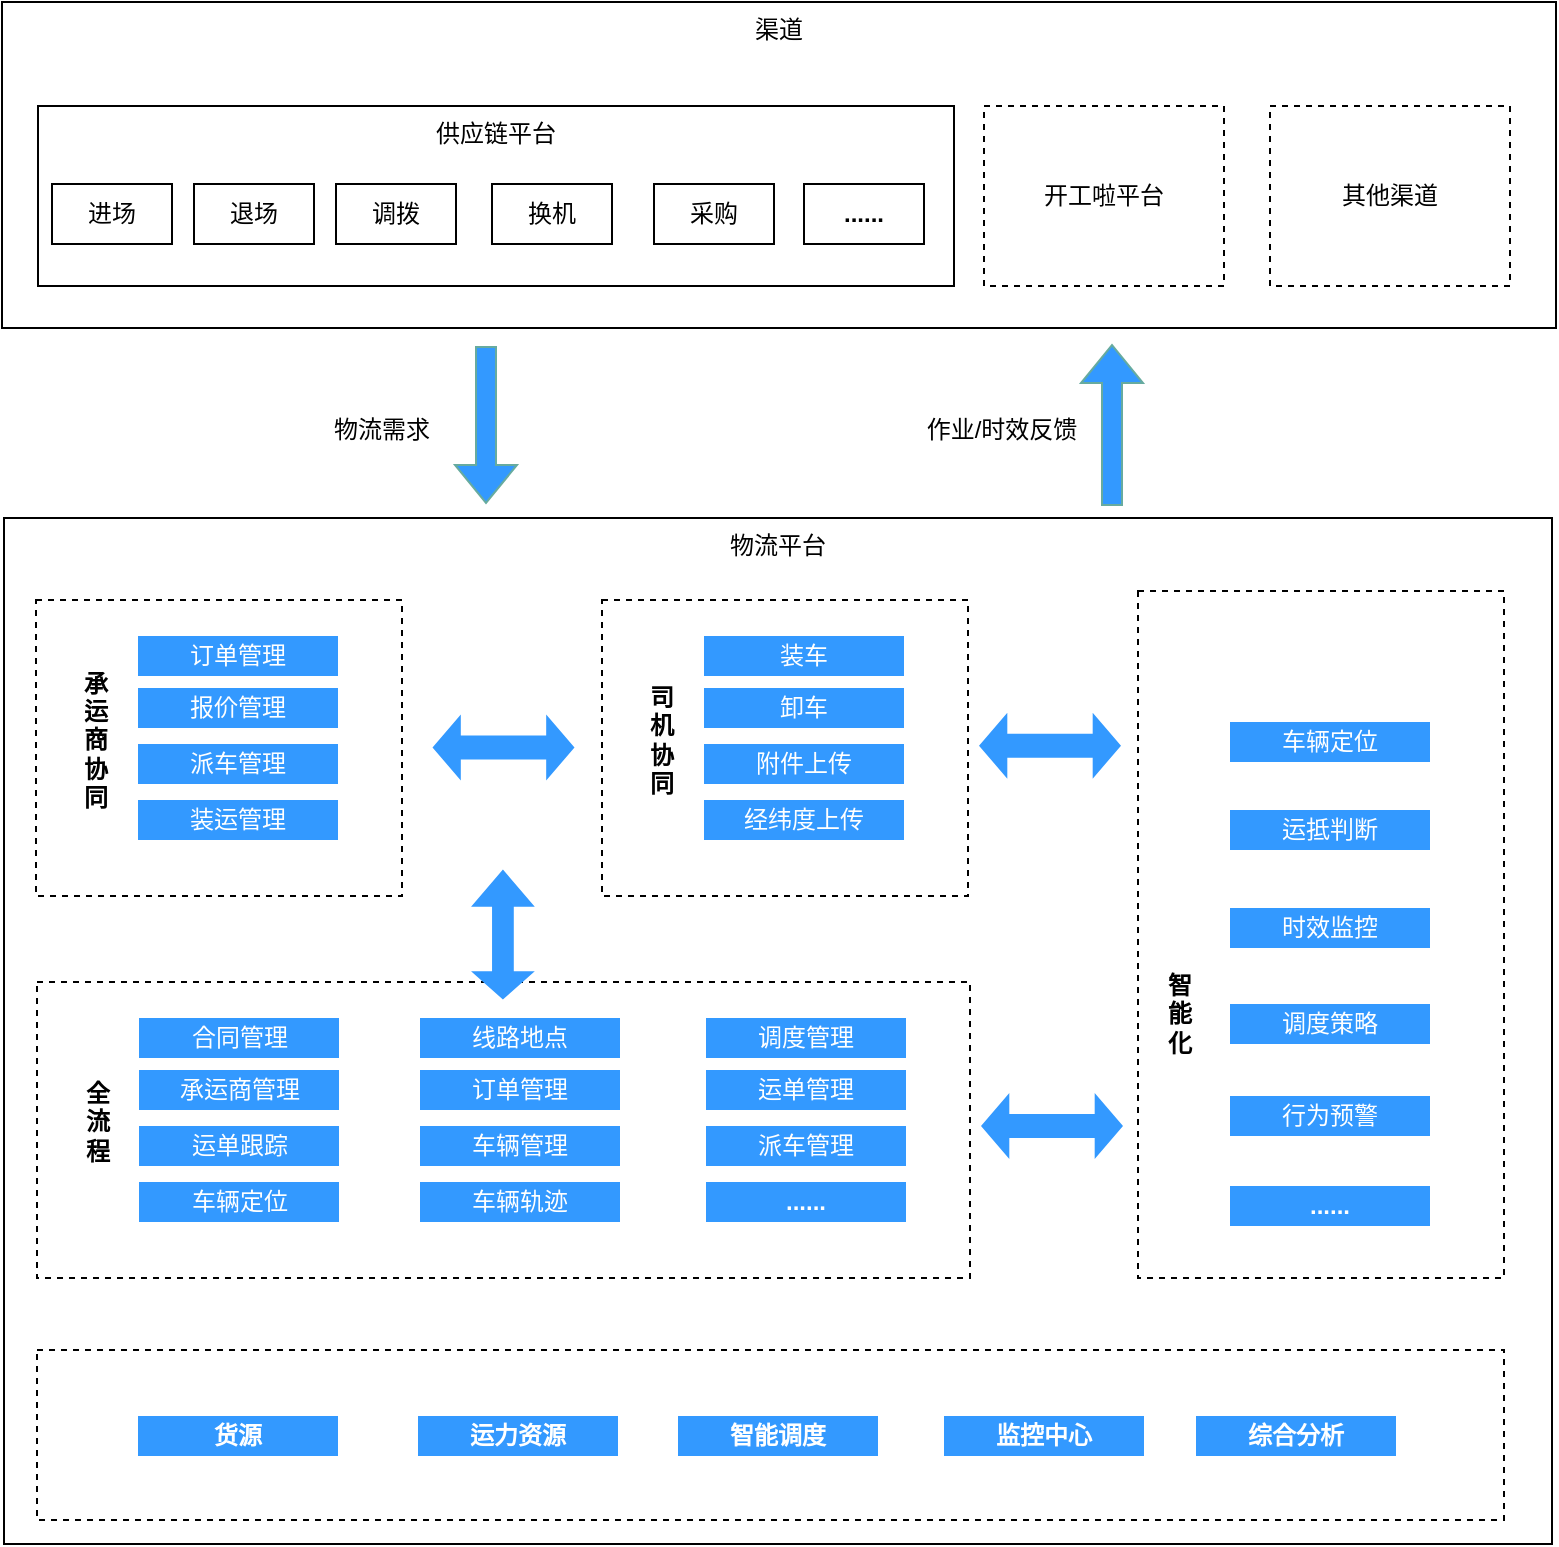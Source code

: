 <mxfile version="20.3.0" type="github" pages="2">
  <diagram id="fTkGCCR2e1lhVUgZ3sJF" name="物流平台">
    <mxGraphModel dx="2188" dy="1225" grid="0" gridSize="10" guides="1" tooltips="1" connect="1" arrows="1" fold="1" page="1" pageScale="1" pageWidth="827" pageHeight="1169" math="0" shadow="0">
      <root>
        <mxCell id="0" />
        <mxCell id="1" parent="0" />
        <mxCell id="E8Ulgeyvn1KL2EQepzeA-101" value="渠道" style="rounded=0;whiteSpace=wrap;html=1;strokeColor=#000000;fillColor=#FFFFFF;verticalAlign=top;" vertex="1" parent="1">
          <mxGeometry x="16" y="16" width="777" height="163" as="geometry" />
        </mxCell>
        <mxCell id="E8Ulgeyvn1KL2EQepzeA-1" value="物流平台" style="rounded=0;whiteSpace=wrap;html=1;align=center;verticalAlign=top;" vertex="1" parent="1">
          <mxGeometry x="17" y="274" width="774" height="513" as="geometry" />
        </mxCell>
        <mxCell id="E8Ulgeyvn1KL2EQepzeA-2" value="" style="rounded=0;whiteSpace=wrap;html=1;dashed=1;" vertex="1" parent="1">
          <mxGeometry x="33" y="315" width="183" height="148" as="geometry" />
        </mxCell>
        <mxCell id="E8Ulgeyvn1KL2EQepzeA-3" value="供应链平台" style="rounded=0;whiteSpace=wrap;html=1;strokeColor=#000000;fillColor=#FFFFFF;verticalAlign=top;" vertex="1" parent="1">
          <mxGeometry x="34" y="68" width="458" height="90" as="geometry" />
        </mxCell>
        <mxCell id="E8Ulgeyvn1KL2EQepzeA-4" value="开工啦平台" style="rounded=0;whiteSpace=wrap;html=1;strokeColor=#000000;fillColor=#FFFFFF;dashed=1;" vertex="1" parent="1">
          <mxGeometry x="507" y="68" width="120" height="90" as="geometry" />
        </mxCell>
        <mxCell id="E8Ulgeyvn1KL2EQepzeA-5" value="其他渠道" style="rounded=0;whiteSpace=wrap;html=1;strokeColor=#000000;fillColor=#FFFFFF;dashed=1;" vertex="1" parent="1">
          <mxGeometry x="650" y="68" width="120" height="90" as="geometry" />
        </mxCell>
        <mxCell id="E8Ulgeyvn1KL2EQepzeA-6" value="进场" style="rounded=0;whiteSpace=wrap;html=1;strokeColor=#000000;fillColor=#FFFFFF;" vertex="1" parent="1">
          <mxGeometry x="41" y="107" width="60" height="30" as="geometry" />
        </mxCell>
        <mxCell id="E8Ulgeyvn1KL2EQepzeA-7" value="退场" style="rounded=0;whiteSpace=wrap;html=1;strokeColor=#000000;fillColor=#FFFFFF;" vertex="1" parent="1">
          <mxGeometry x="112" y="107" width="60" height="30" as="geometry" />
        </mxCell>
        <mxCell id="E8Ulgeyvn1KL2EQepzeA-8" value="调拨" style="rounded=0;whiteSpace=wrap;html=1;strokeColor=#000000;fillColor=#FFFFFF;" vertex="1" parent="1">
          <mxGeometry x="183" y="107" width="60" height="30" as="geometry" />
        </mxCell>
        <mxCell id="E8Ulgeyvn1KL2EQepzeA-9" value="换机" style="rounded=0;whiteSpace=wrap;html=1;strokeColor=#000000;fillColor=#FFFFFF;" vertex="1" parent="1">
          <mxGeometry x="261" y="107" width="60" height="30" as="geometry" />
        </mxCell>
        <mxCell id="E8Ulgeyvn1KL2EQepzeA-10" value="采购" style="rounded=0;whiteSpace=wrap;html=1;strokeColor=#000000;fillColor=#FFFFFF;" vertex="1" parent="1">
          <mxGeometry x="342" y="107" width="60" height="30" as="geometry" />
        </mxCell>
        <mxCell id="E8Ulgeyvn1KL2EQepzeA-11" value="&lt;b&gt;......&lt;/b&gt;" style="rounded=0;whiteSpace=wrap;html=1;strokeColor=#000000;fillColor=#FFFFFF;" vertex="1" parent="1">
          <mxGeometry x="417" y="107" width="60" height="30" as="geometry" />
        </mxCell>
        <mxCell id="E8Ulgeyvn1KL2EQepzeA-12" value="承运商协同" style="rounded=0;whiteSpace=wrap;html=1;strokeColor=none;fillColor=#FFFFFF;fontColor=#000000;fontStyle=1" vertex="1" parent="1">
          <mxGeometry x="51" y="340" width="24" height="89" as="geometry" />
        </mxCell>
        <mxCell id="E8Ulgeyvn1KL2EQepzeA-48" value="订单管理" style="rounded=0;whiteSpace=wrap;html=1;strokeColor=none;fillColor=#3399FF;fontColor=#ffffff;" vertex="1" parent="1">
          <mxGeometry x="84" y="333" width="100" height="20" as="geometry" />
        </mxCell>
        <mxCell id="E8Ulgeyvn1KL2EQepzeA-49" value="报价管理" style="rounded=0;whiteSpace=wrap;html=1;strokeColor=none;fillColor=#3399FF;fontColor=#ffffff;" vertex="1" parent="1">
          <mxGeometry x="84" y="359" width="100" height="20" as="geometry" />
        </mxCell>
        <mxCell id="E8Ulgeyvn1KL2EQepzeA-50" value="派车管理" style="rounded=0;whiteSpace=wrap;html=1;strokeColor=none;fillColor=#3399FF;fontColor=#ffffff;" vertex="1" parent="1">
          <mxGeometry x="84" y="387" width="100" height="20" as="geometry" />
        </mxCell>
        <mxCell id="E8Ulgeyvn1KL2EQepzeA-51" value="装运管理" style="rounded=0;whiteSpace=wrap;html=1;strokeColor=none;fillColor=#3399FF;fontColor=#ffffff;" vertex="1" parent="1">
          <mxGeometry x="84" y="415" width="100" height="20" as="geometry" />
        </mxCell>
        <mxCell id="E8Ulgeyvn1KL2EQepzeA-53" value="" style="rounded=0;whiteSpace=wrap;html=1;dashed=1;" vertex="1" parent="1">
          <mxGeometry x="316" y="315" width="183" height="148" as="geometry" />
        </mxCell>
        <mxCell id="E8Ulgeyvn1KL2EQepzeA-54" value="司机协同" style="rounded=0;whiteSpace=wrap;html=1;strokeColor=none;fillColor=#FFFFFF;fontColor=#000000;fontStyle=1" vertex="1" parent="1">
          <mxGeometry x="334" y="340" width="24" height="89" as="geometry" />
        </mxCell>
        <mxCell id="E8Ulgeyvn1KL2EQepzeA-55" value="装车" style="rounded=0;whiteSpace=wrap;html=1;strokeColor=none;fillColor=#3399FF;fontColor=#ffffff;" vertex="1" parent="1">
          <mxGeometry x="367" y="333" width="100" height="20" as="geometry" />
        </mxCell>
        <mxCell id="E8Ulgeyvn1KL2EQepzeA-56" value="卸车" style="rounded=0;whiteSpace=wrap;html=1;strokeColor=none;fillColor=#3399FF;fontColor=#ffffff;" vertex="1" parent="1">
          <mxGeometry x="367" y="359" width="100" height="20" as="geometry" />
        </mxCell>
        <mxCell id="E8Ulgeyvn1KL2EQepzeA-57" value="附件上传" style="rounded=0;whiteSpace=wrap;html=1;strokeColor=none;fillColor=#3399FF;fontColor=#ffffff;" vertex="1" parent="1">
          <mxGeometry x="367" y="387" width="100" height="20" as="geometry" />
        </mxCell>
        <mxCell id="E8Ulgeyvn1KL2EQepzeA-58" value="经纬度上传" style="rounded=0;whiteSpace=wrap;html=1;strokeColor=none;fillColor=#3399FF;fontColor=#ffffff;" vertex="1" parent="1">
          <mxGeometry x="367" y="415" width="100" height="20" as="geometry" />
        </mxCell>
        <mxCell id="E8Ulgeyvn1KL2EQepzeA-59" value="" style="shape=flexArrow;endArrow=classic;startArrow=classic;html=1;rounded=0;strokeColor=none;fontColor=#000000;fillColor=#3399FF;width=11.905;startSize=4.385;endSize=4.385;" edge="1" parent="1">
          <mxGeometry width="100" height="100" relative="1" as="geometry">
            <mxPoint x="504" y="387.87" as="sourcePoint" />
            <mxPoint x="576" y="387.87" as="targetPoint" />
          </mxGeometry>
        </mxCell>
        <mxCell id="E8Ulgeyvn1KL2EQepzeA-60" value="" style="rounded=0;whiteSpace=wrap;html=1;dashed=1;" vertex="1" parent="1">
          <mxGeometry x="584" y="310.5" width="183" height="343.5" as="geometry" />
        </mxCell>
        <mxCell id="E8Ulgeyvn1KL2EQepzeA-62" value="智能化" style="rounded=0;whiteSpace=wrap;html=1;strokeColor=none;fillColor=#FFFFFF;fontColor=#000000;fontStyle=1" vertex="1" parent="1">
          <mxGeometry x="593" y="477" width="24" height="89" as="geometry" />
        </mxCell>
        <mxCell id="E8Ulgeyvn1KL2EQepzeA-63" value="车辆定位" style="rounded=0;whiteSpace=wrap;html=1;strokeColor=none;fillColor=#3399FF;fontColor=#ffffff;" vertex="1" parent="1">
          <mxGeometry x="630" y="376" width="100" height="20" as="geometry" />
        </mxCell>
        <mxCell id="E8Ulgeyvn1KL2EQepzeA-64" value="运抵判断" style="rounded=0;whiteSpace=wrap;html=1;strokeColor=none;fillColor=#3399FF;fontColor=#ffffff;" vertex="1" parent="1">
          <mxGeometry x="630" y="420" width="100" height="20" as="geometry" />
        </mxCell>
        <mxCell id="E8Ulgeyvn1KL2EQepzeA-65" value="时效监控" style="rounded=0;whiteSpace=wrap;html=1;strokeColor=none;fillColor=#3399FF;fontColor=#ffffff;" vertex="1" parent="1">
          <mxGeometry x="630" y="469" width="100" height="20" as="geometry" />
        </mxCell>
        <mxCell id="E8Ulgeyvn1KL2EQepzeA-66" value="调度策略" style="rounded=0;whiteSpace=wrap;html=1;strokeColor=none;fillColor=#3399FF;fontColor=#ffffff;" vertex="1" parent="1">
          <mxGeometry x="630" y="517" width="100" height="20" as="geometry" />
        </mxCell>
        <mxCell id="E8Ulgeyvn1KL2EQepzeA-67" value="行为预警" style="rounded=0;whiteSpace=wrap;html=1;strokeColor=none;fillColor=#3399FF;fontColor=#ffffff;" vertex="1" parent="1">
          <mxGeometry x="630" y="563" width="100" height="20" as="geometry" />
        </mxCell>
        <mxCell id="E8Ulgeyvn1KL2EQepzeA-68" value="......" style="rounded=0;whiteSpace=wrap;html=1;strokeColor=none;fillColor=#3399FF;fontColor=#ffffff;fontStyle=1" vertex="1" parent="1">
          <mxGeometry x="630" y="608" width="100" height="20" as="geometry" />
        </mxCell>
        <mxCell id="E8Ulgeyvn1KL2EQepzeA-75" value="" style="rounded=0;whiteSpace=wrap;html=1;dashed=1;" vertex="1" parent="1">
          <mxGeometry x="33.5" y="506" width="466.5" height="148" as="geometry" />
        </mxCell>
        <mxCell id="E8Ulgeyvn1KL2EQepzeA-76" value="全流程" style="rounded=0;whiteSpace=wrap;html=1;strokeColor=none;fillColor=#FFFFFF;fontColor=#000000;fontStyle=1" vertex="1" parent="1">
          <mxGeometry x="51.5" y="531" width="24" height="89" as="geometry" />
        </mxCell>
        <mxCell id="E8Ulgeyvn1KL2EQepzeA-77" value="合同管理" style="rounded=0;whiteSpace=wrap;html=1;strokeColor=none;fillColor=#3399FF;fontColor=#ffffff;" vertex="1" parent="1">
          <mxGeometry x="84.5" y="524" width="100" height="20" as="geometry" />
        </mxCell>
        <mxCell id="E8Ulgeyvn1KL2EQepzeA-78" value="承运商管理" style="rounded=0;whiteSpace=wrap;html=1;strokeColor=none;fillColor=#3399FF;fontColor=#ffffff;" vertex="1" parent="1">
          <mxGeometry x="84.5" y="550" width="100" height="20" as="geometry" />
        </mxCell>
        <mxCell id="E8Ulgeyvn1KL2EQepzeA-79" value="运单跟踪" style="rounded=0;whiteSpace=wrap;html=1;strokeColor=none;fillColor=#3399FF;fontColor=#ffffff;" vertex="1" parent="1">
          <mxGeometry x="84.5" y="578" width="100" height="20" as="geometry" />
        </mxCell>
        <mxCell id="E8Ulgeyvn1KL2EQepzeA-80" value="车辆定位" style="rounded=0;whiteSpace=wrap;html=1;strokeColor=none;fillColor=#3399FF;fontColor=#ffffff;" vertex="1" parent="1">
          <mxGeometry x="84.5" y="606" width="100" height="20" as="geometry" />
        </mxCell>
        <mxCell id="E8Ulgeyvn1KL2EQepzeA-81" value="" style="shape=flexArrow;endArrow=classic;startArrow=classic;html=1;rounded=0;strokeColor=none;fontColor=#000000;fillColor=#3399FF;width=11.905;startSize=4.385;endSize=4.385;" edge="1" parent="1">
          <mxGeometry width="100" height="100" relative="1" as="geometry">
            <mxPoint x="505" y="578.0" as="sourcePoint" />
            <mxPoint x="577" y="578.0" as="targetPoint" />
          </mxGeometry>
        </mxCell>
        <mxCell id="E8Ulgeyvn1KL2EQepzeA-82" value="" style="shape=flexArrow;endArrow=classic;startArrow=classic;html=1;rounded=0;strokeColor=none;fontColor=#000000;fillColor=#3399FF;width=10.872;startSize=5.868;endSize=4.385;" edge="1" parent="1">
          <mxGeometry width="100" height="100" relative="1" as="geometry">
            <mxPoint x="266.46" y="449.25" as="sourcePoint" />
            <mxPoint x="266.46" y="515.25" as="targetPoint" />
          </mxGeometry>
        </mxCell>
        <mxCell id="E8Ulgeyvn1KL2EQepzeA-83" value="" style="shape=flexArrow;endArrow=classic;startArrow=classic;html=1;rounded=0;strokeColor=none;fontColor=#000000;fillColor=#3399FF;width=11.905;startSize=4.385;endSize=4.385;" edge="1" parent="1">
          <mxGeometry width="100" height="100" relative="1" as="geometry">
            <mxPoint x="230.75" y="388.76" as="sourcePoint" />
            <mxPoint x="302.75" y="388.76" as="targetPoint" />
          </mxGeometry>
        </mxCell>
        <mxCell id="E8Ulgeyvn1KL2EQepzeA-84" value="车辆轨迹" style="rounded=0;whiteSpace=wrap;html=1;strokeColor=none;fillColor=#3399FF;fontColor=#ffffff;" vertex="1" parent="1">
          <mxGeometry x="225" y="606" width="100" height="20" as="geometry" />
        </mxCell>
        <mxCell id="E8Ulgeyvn1KL2EQepzeA-85" value="车辆管理" style="rounded=0;whiteSpace=wrap;html=1;strokeColor=none;fillColor=#3399FF;fontColor=#ffffff;" vertex="1" parent="1">
          <mxGeometry x="225" y="578" width="100" height="20" as="geometry" />
        </mxCell>
        <mxCell id="E8Ulgeyvn1KL2EQepzeA-86" value="订单管理" style="rounded=0;whiteSpace=wrap;html=1;strokeColor=none;fillColor=#3399FF;fontColor=#ffffff;" vertex="1" parent="1">
          <mxGeometry x="225" y="550" width="100" height="20" as="geometry" />
        </mxCell>
        <mxCell id="E8Ulgeyvn1KL2EQepzeA-87" value="线路地点" style="rounded=0;whiteSpace=wrap;html=1;strokeColor=none;fillColor=#3399FF;fontColor=#ffffff;" vertex="1" parent="1">
          <mxGeometry x="225" y="524" width="100" height="20" as="geometry" />
        </mxCell>
        <mxCell id="E8Ulgeyvn1KL2EQepzeA-88" value="调度管理" style="rounded=0;whiteSpace=wrap;html=1;strokeColor=none;fillColor=#3399FF;fontColor=#ffffff;" vertex="1" parent="1">
          <mxGeometry x="368" y="524" width="100" height="20" as="geometry" />
        </mxCell>
        <mxCell id="E8Ulgeyvn1KL2EQepzeA-89" value="运单管理" style="rounded=0;whiteSpace=wrap;html=1;strokeColor=none;fillColor=#3399FF;fontColor=#ffffff;" vertex="1" parent="1">
          <mxGeometry x="368" y="550" width="100" height="20" as="geometry" />
        </mxCell>
        <mxCell id="E8Ulgeyvn1KL2EQepzeA-90" value="派车管理" style="rounded=0;whiteSpace=wrap;html=1;strokeColor=none;fillColor=#3399FF;fontColor=#ffffff;" vertex="1" parent="1">
          <mxGeometry x="368" y="578" width="100" height="20" as="geometry" />
        </mxCell>
        <mxCell id="E8Ulgeyvn1KL2EQepzeA-91" value="......" style="rounded=0;whiteSpace=wrap;html=1;strokeColor=none;fillColor=#3399FF;fontColor=#ffffff;fontStyle=1" vertex="1" parent="1">
          <mxGeometry x="368" y="606" width="100" height="20" as="geometry" />
        </mxCell>
        <mxCell id="E8Ulgeyvn1KL2EQepzeA-92" value="" style="rounded=0;whiteSpace=wrap;html=1;dashed=1;" vertex="1" parent="1">
          <mxGeometry x="33.5" y="690" width="733.5" height="85" as="geometry" />
        </mxCell>
        <mxCell id="E8Ulgeyvn1KL2EQepzeA-93" value="货源" style="rounded=0;whiteSpace=wrap;html=1;strokeColor=none;fillColor=#3399FF;fontColor=#ffffff;fontStyle=1" vertex="1" parent="1">
          <mxGeometry x="84" y="723" width="100" height="20" as="geometry" />
        </mxCell>
        <mxCell id="E8Ulgeyvn1KL2EQepzeA-94" value="运力资源" style="rounded=0;whiteSpace=wrap;html=1;strokeColor=none;fillColor=#3399FF;fontColor=#ffffff;fontStyle=1" vertex="1" parent="1">
          <mxGeometry x="224" y="723" width="100" height="20" as="geometry" />
        </mxCell>
        <mxCell id="E8Ulgeyvn1KL2EQepzeA-95" value="智能调度" style="rounded=0;whiteSpace=wrap;html=1;strokeColor=none;fillColor=#3399FF;fontColor=#ffffff;fontStyle=1" vertex="1" parent="1">
          <mxGeometry x="354" y="723" width="100" height="20" as="geometry" />
        </mxCell>
        <mxCell id="E8Ulgeyvn1KL2EQepzeA-96" value="监控中心" style="rounded=0;whiteSpace=wrap;html=1;strokeColor=none;fillColor=#3399FF;fontColor=#ffffff;fontStyle=1" vertex="1" parent="1">
          <mxGeometry x="487" y="723" width="100" height="20" as="geometry" />
        </mxCell>
        <mxCell id="E8Ulgeyvn1KL2EQepzeA-97" value="综合分析" style="rounded=0;whiteSpace=wrap;html=1;strokeColor=none;fillColor=#3399FF;fontColor=#ffffff;fontStyle=1" vertex="1" parent="1">
          <mxGeometry x="613" y="723" width="100" height="20" as="geometry" />
        </mxCell>
        <mxCell id="E8Ulgeyvn1KL2EQepzeA-99" value="" style="shape=flexArrow;endArrow=classic;html=1;rounded=0;strokeColor=#67AB9F;fontColor=#000000;fillColor=#3399FF;" edge="1" parent="1">
          <mxGeometry width="50" height="50" relative="1" as="geometry">
            <mxPoint x="571" y="268" as="sourcePoint" />
            <mxPoint x="571" y="187" as="targetPoint" />
          </mxGeometry>
        </mxCell>
        <mxCell id="E8Ulgeyvn1KL2EQepzeA-102" value="" style="shape=flexArrow;endArrow=classic;html=1;rounded=0;strokeColor=#67AB9F;fontColor=#000000;fillColor=#3399FF;" edge="1" parent="1">
          <mxGeometry width="50" height="50" relative="1" as="geometry">
            <mxPoint x="258" y="188.0" as="sourcePoint" />
            <mxPoint x="258" y="267" as="targetPoint" />
          </mxGeometry>
        </mxCell>
        <mxCell id="E8Ulgeyvn1KL2EQepzeA-103" value="物流需求" style="text;html=1;strokeColor=none;fillColor=none;align=center;verticalAlign=middle;whiteSpace=wrap;rounded=0;dashed=1;fontColor=#000000;" vertex="1" parent="1">
          <mxGeometry x="176" y="215" width="60" height="30" as="geometry" />
        </mxCell>
        <mxCell id="E8Ulgeyvn1KL2EQepzeA-104" value="作业/时效反馈" style="text;html=1;strokeColor=none;fillColor=none;align=center;verticalAlign=middle;whiteSpace=wrap;rounded=0;dashed=1;fontColor=#000000;" vertex="1" parent="1">
          <mxGeometry x="472" y="215" width="88" height="30" as="geometry" />
        </mxCell>
      </root>
    </mxGraphModel>
  </diagram>
  <diagram id="FoF1zU-xeqWy2okw0u9h" name="订单中心">
    <mxGraphModel dx="680" dy="379" grid="0" gridSize="10" guides="1" tooltips="1" connect="1" arrows="1" fold="1" page="1" pageScale="1" pageWidth="827" pageHeight="1169" math="0" shadow="0">
      <root>
        <mxCell id="0" />
        <mxCell id="1" parent="0" />
        <mxCell id="Px5TksTsaAV1ruD5c5Yp-1" value="渠道" style="rounded=0;whiteSpace=wrap;html=1;strokeColor=#000000;fillColor=#FFFFFF;verticalAlign=top;" vertex="1" parent="1">
          <mxGeometry x="34" y="16" width="777" height="163" as="geometry" />
        </mxCell>
        <mxCell id="Px5TksTsaAV1ruD5c5Yp-70" style="edgeStyle=orthogonalEdgeStyle;rounded=0;orthogonalLoop=1;jettySize=auto;html=1;strokeColor=#000000;fontColor=#000000;fillColor=#3399FF;endArrow=open;endFill=0;" edge="1" parent="1" target="Px5TksTsaAV1ruD5c5Yp-67">
          <mxGeometry relative="1" as="geometry">
            <mxPoint x="154" y="428" as="sourcePoint" />
          </mxGeometry>
        </mxCell>
        <mxCell id="Px5TksTsaAV1ruD5c5Yp-72" style="edgeStyle=orthogonalEdgeStyle;rounded=0;orthogonalLoop=1;jettySize=auto;html=1;exitX=0.5;exitY=1;exitDx=0;exitDy=0;strokeColor=#000000;fontColor=#000000;endArrow=open;endFill=0;fillColor=#3399FF;" edge="1" parent="1" source="Px5TksTsaAV1ruD5c5Yp-2" target="Px5TksTsaAV1ruD5c5Yp-68">
          <mxGeometry relative="1" as="geometry" />
        </mxCell>
        <mxCell id="Px5TksTsaAV1ruD5c5Yp-74" style="edgeStyle=orthogonalEdgeStyle;rounded=0;orthogonalLoop=1;jettySize=auto;html=1;exitX=0.75;exitY=1;exitDx=0;exitDy=0;entryX=0.191;entryY=0.007;entryDx=0;entryDy=0;entryPerimeter=0;strokeColor=#000000;fontColor=#000000;endArrow=open;endFill=0;fillColor=#3399FF;" edge="1" parent="1" source="Px5TksTsaAV1ruD5c5Yp-2" target="Px5TksTsaAV1ruD5c5Yp-69">
          <mxGeometry relative="1" as="geometry" />
        </mxCell>
        <mxCell id="Px5TksTsaAV1ruD5c5Yp-2" value="订单中心" style="rounded=0;whiteSpace=wrap;html=1;align=center;verticalAlign=top;" vertex="1" parent="1">
          <mxGeometry x="35" y="274" width="774" height="155" as="geometry" />
        </mxCell>
        <mxCell id="Px5TksTsaAV1ruD5c5Yp-4" value="" style="rounded=0;whiteSpace=wrap;html=1;strokeColor=#000000;fillColor=#FFFFFF;verticalAlign=top;" vertex="1" parent="1">
          <mxGeometry x="52" y="68" width="458" height="90" as="geometry" />
        </mxCell>
        <mxCell id="Px5TksTsaAV1ruD5c5Yp-6" value="其他渠道" style="rounded=0;whiteSpace=wrap;html=1;strokeColor=#000000;fillColor=#FFFFFF;dashed=1;" vertex="1" parent="1">
          <mxGeometry x="668" y="68" width="120" height="90" as="geometry" />
        </mxCell>
        <mxCell id="Px5TksTsaAV1ruD5c5Yp-7" value="订单" style="rounded=0;whiteSpace=wrap;html=1;strokeColor=#000000;fillColor=#FFFFFF;" vertex="1" parent="1">
          <mxGeometry x="59" y="107" width="60" height="30" as="geometry" />
        </mxCell>
        <mxCell id="Px5TksTsaAV1ruD5c5Yp-8" value="进场" style="rounded=0;whiteSpace=wrap;html=1;strokeColor=#000000;fillColor=#FFFFFF;" vertex="1" parent="1">
          <mxGeometry x="134" y="107" width="60" height="30" as="geometry" />
        </mxCell>
        <mxCell id="Px5TksTsaAV1ruD5c5Yp-9" value="退场" style="rounded=0;whiteSpace=wrap;html=1;strokeColor=#000000;fillColor=#FFFFFF;" vertex="1" parent="1">
          <mxGeometry x="208" y="107" width="60" height="30" as="geometry" />
        </mxCell>
        <mxCell id="Px5TksTsaAV1ruD5c5Yp-12" value="&lt;b&gt;......&lt;/b&gt;" style="rounded=0;whiteSpace=wrap;html=1;strokeColor=#000000;fillColor=#FFFFFF;" vertex="1" parent="1">
          <mxGeometry x="435" y="107" width="60" height="30" as="geometry" />
        </mxCell>
        <mxCell id="Px5TksTsaAV1ruD5c5Yp-56" value="" style="shape=flexArrow;endArrow=classic;html=1;rounded=0;strokeColor=none;fontColor=#000000;fillColor=#3399FF;" edge="1" parent="1">
          <mxGeometry width="50" height="50" relative="1" as="geometry">
            <mxPoint x="589" y="268" as="sourcePoint" />
            <mxPoint x="589" y="187" as="targetPoint" />
          </mxGeometry>
        </mxCell>
        <mxCell id="Px5TksTsaAV1ruD5c5Yp-57" value="" style="shape=flexArrow;endArrow=classic;html=1;rounded=0;strokeColor=none;fontColor=#000000;fillColor=#3399FF;" edge="1" parent="1">
          <mxGeometry width="50" height="50" relative="1" as="geometry">
            <mxPoint x="276" y="188" as="sourcePoint" />
            <mxPoint x="276" y="267" as="targetPoint" />
          </mxGeometry>
        </mxCell>
        <mxCell id="Px5TksTsaAV1ruD5c5Yp-58" value="交付需求" style="text;html=1;strokeColor=none;fillColor=none;align=center;verticalAlign=middle;whiteSpace=wrap;rounded=0;dashed=1;fontColor=#000000;" vertex="1" parent="1">
          <mxGeometry x="194" y="215" width="60" height="30" as="geometry" />
        </mxCell>
        <mxCell id="Px5TksTsaAV1ruD5c5Yp-59" value="作业反馈" style="text;html=1;strokeColor=none;fillColor=none;align=center;verticalAlign=middle;whiteSpace=wrap;rounded=0;dashed=1;fontColor=#000000;" vertex="1" parent="1">
          <mxGeometry x="490" y="215" width="88" height="30" as="geometry" />
        </mxCell>
        <mxCell id="Px5TksTsaAV1ruD5c5Yp-60" value="报停" style="rounded=0;whiteSpace=wrap;html=1;strokeColor=#000000;fillColor=#FFFFFF;" vertex="1" parent="1">
          <mxGeometry x="286" y="107" width="60" height="30" as="geometry" />
        </mxCell>
        <mxCell id="Px5TksTsaAV1ruD5c5Yp-61" value="报修" style="rounded=0;whiteSpace=wrap;html=1;strokeColor=#000000;fillColor=#FFFFFF;" vertex="1" parent="1">
          <mxGeometry x="361" y="107" width="60" height="30" as="geometry" />
        </mxCell>
        <mxCell id="Px5TksTsaAV1ruD5c5Yp-62" value="需求接收服务" style="rounded=0;whiteSpace=wrap;html=1;strokeColor=#000000;fillColor=#FFFFFF;verticalAlign=middle;" vertex="1" parent="1">
          <mxGeometry x="63" y="334" width="120" height="48" as="geometry" />
        </mxCell>
        <mxCell id="Px5TksTsaAV1ruD5c5Yp-63" value="需求下发服务" style="rounded=0;whiteSpace=wrap;html=1;strokeColor=#000000;fillColor=#FFFFFF;verticalAlign=middle;" vertex="1" parent="1">
          <mxGeometry x="216" y="334" width="120" height="48" as="geometry" />
        </mxCell>
        <mxCell id="Px5TksTsaAV1ruD5c5Yp-64" value="订单状态服务" style="rounded=0;whiteSpace=wrap;html=1;strokeColor=#000000;fillColor=#FFFFFF;verticalAlign=middle;" vertex="1" parent="1">
          <mxGeometry x="372" y="334" width="120" height="48" as="geometry" />
        </mxCell>
        <mxCell id="Px5TksTsaAV1ruD5c5Yp-65" value="订单查询服务" style="rounded=0;whiteSpace=wrap;html=1;strokeColor=#000000;fillColor=#FFFFFF;verticalAlign=middle;" vertex="1" parent="1">
          <mxGeometry x="525" y="334" width="120" height="48" as="geometry" />
        </mxCell>
        <mxCell id="Px5TksTsaAV1ruD5c5Yp-66" value="作业反馈服务" style="rounded=0;whiteSpace=wrap;html=1;strokeColor=#000000;fillColor=#FFFFFF;verticalAlign=middle;" vertex="1" parent="1">
          <mxGeometry x="674" y="334" width="120" height="48" as="geometry" />
        </mxCell>
        <mxCell id="Px5TksTsaAV1ruD5c5Yp-67" value="资产中心" style="rounded=0;whiteSpace=wrap;html=1;align=center;verticalAlign=middle;" vertex="1" parent="1">
          <mxGeometry x="35" y="517" width="239" height="127" as="geometry" />
        </mxCell>
        <mxCell id="Px5TksTsaAV1ruD5c5Yp-68" value="业财" style="rounded=0;whiteSpace=wrap;html=1;align=center;verticalAlign=middle;" vertex="1" parent="1">
          <mxGeometry x="302.5" y="517" width="239" height="127" as="geometry" />
        </mxCell>
        <mxCell id="Px5TksTsaAV1ruD5c5Yp-69" value="交付中心" style="rounded=0;whiteSpace=wrap;html=1;align=center;verticalAlign=middle;" vertex="1" parent="1">
          <mxGeometry x="570" y="517" width="239" height="127" as="geometry" />
        </mxCell>
        <mxCell id="Px5TksTsaAV1ruD5c5Yp-71" value="锁定/释放库存" style="text;html=1;strokeColor=none;fillColor=none;align=center;verticalAlign=middle;whiteSpace=wrap;rounded=0;dashed=1;fontColor=#000000;" vertex="1" parent="1">
          <mxGeometry x="68" y="457" width="81" height="30" as="geometry" />
        </mxCell>
        <mxCell id="Px5TksTsaAV1ruD5c5Yp-73" value="下发计价模型及结算政策" style="text;html=1;strokeColor=none;fillColor=none;align=center;verticalAlign=middle;whiteSpace=wrap;rounded=0;dashed=1;fontColor=#000000;" vertex="1" parent="1">
          <mxGeometry x="336" y="457" width="81" height="30" as="geometry" />
        </mxCell>
      </root>
    </mxGraphModel>
  </diagram>
</mxfile>
